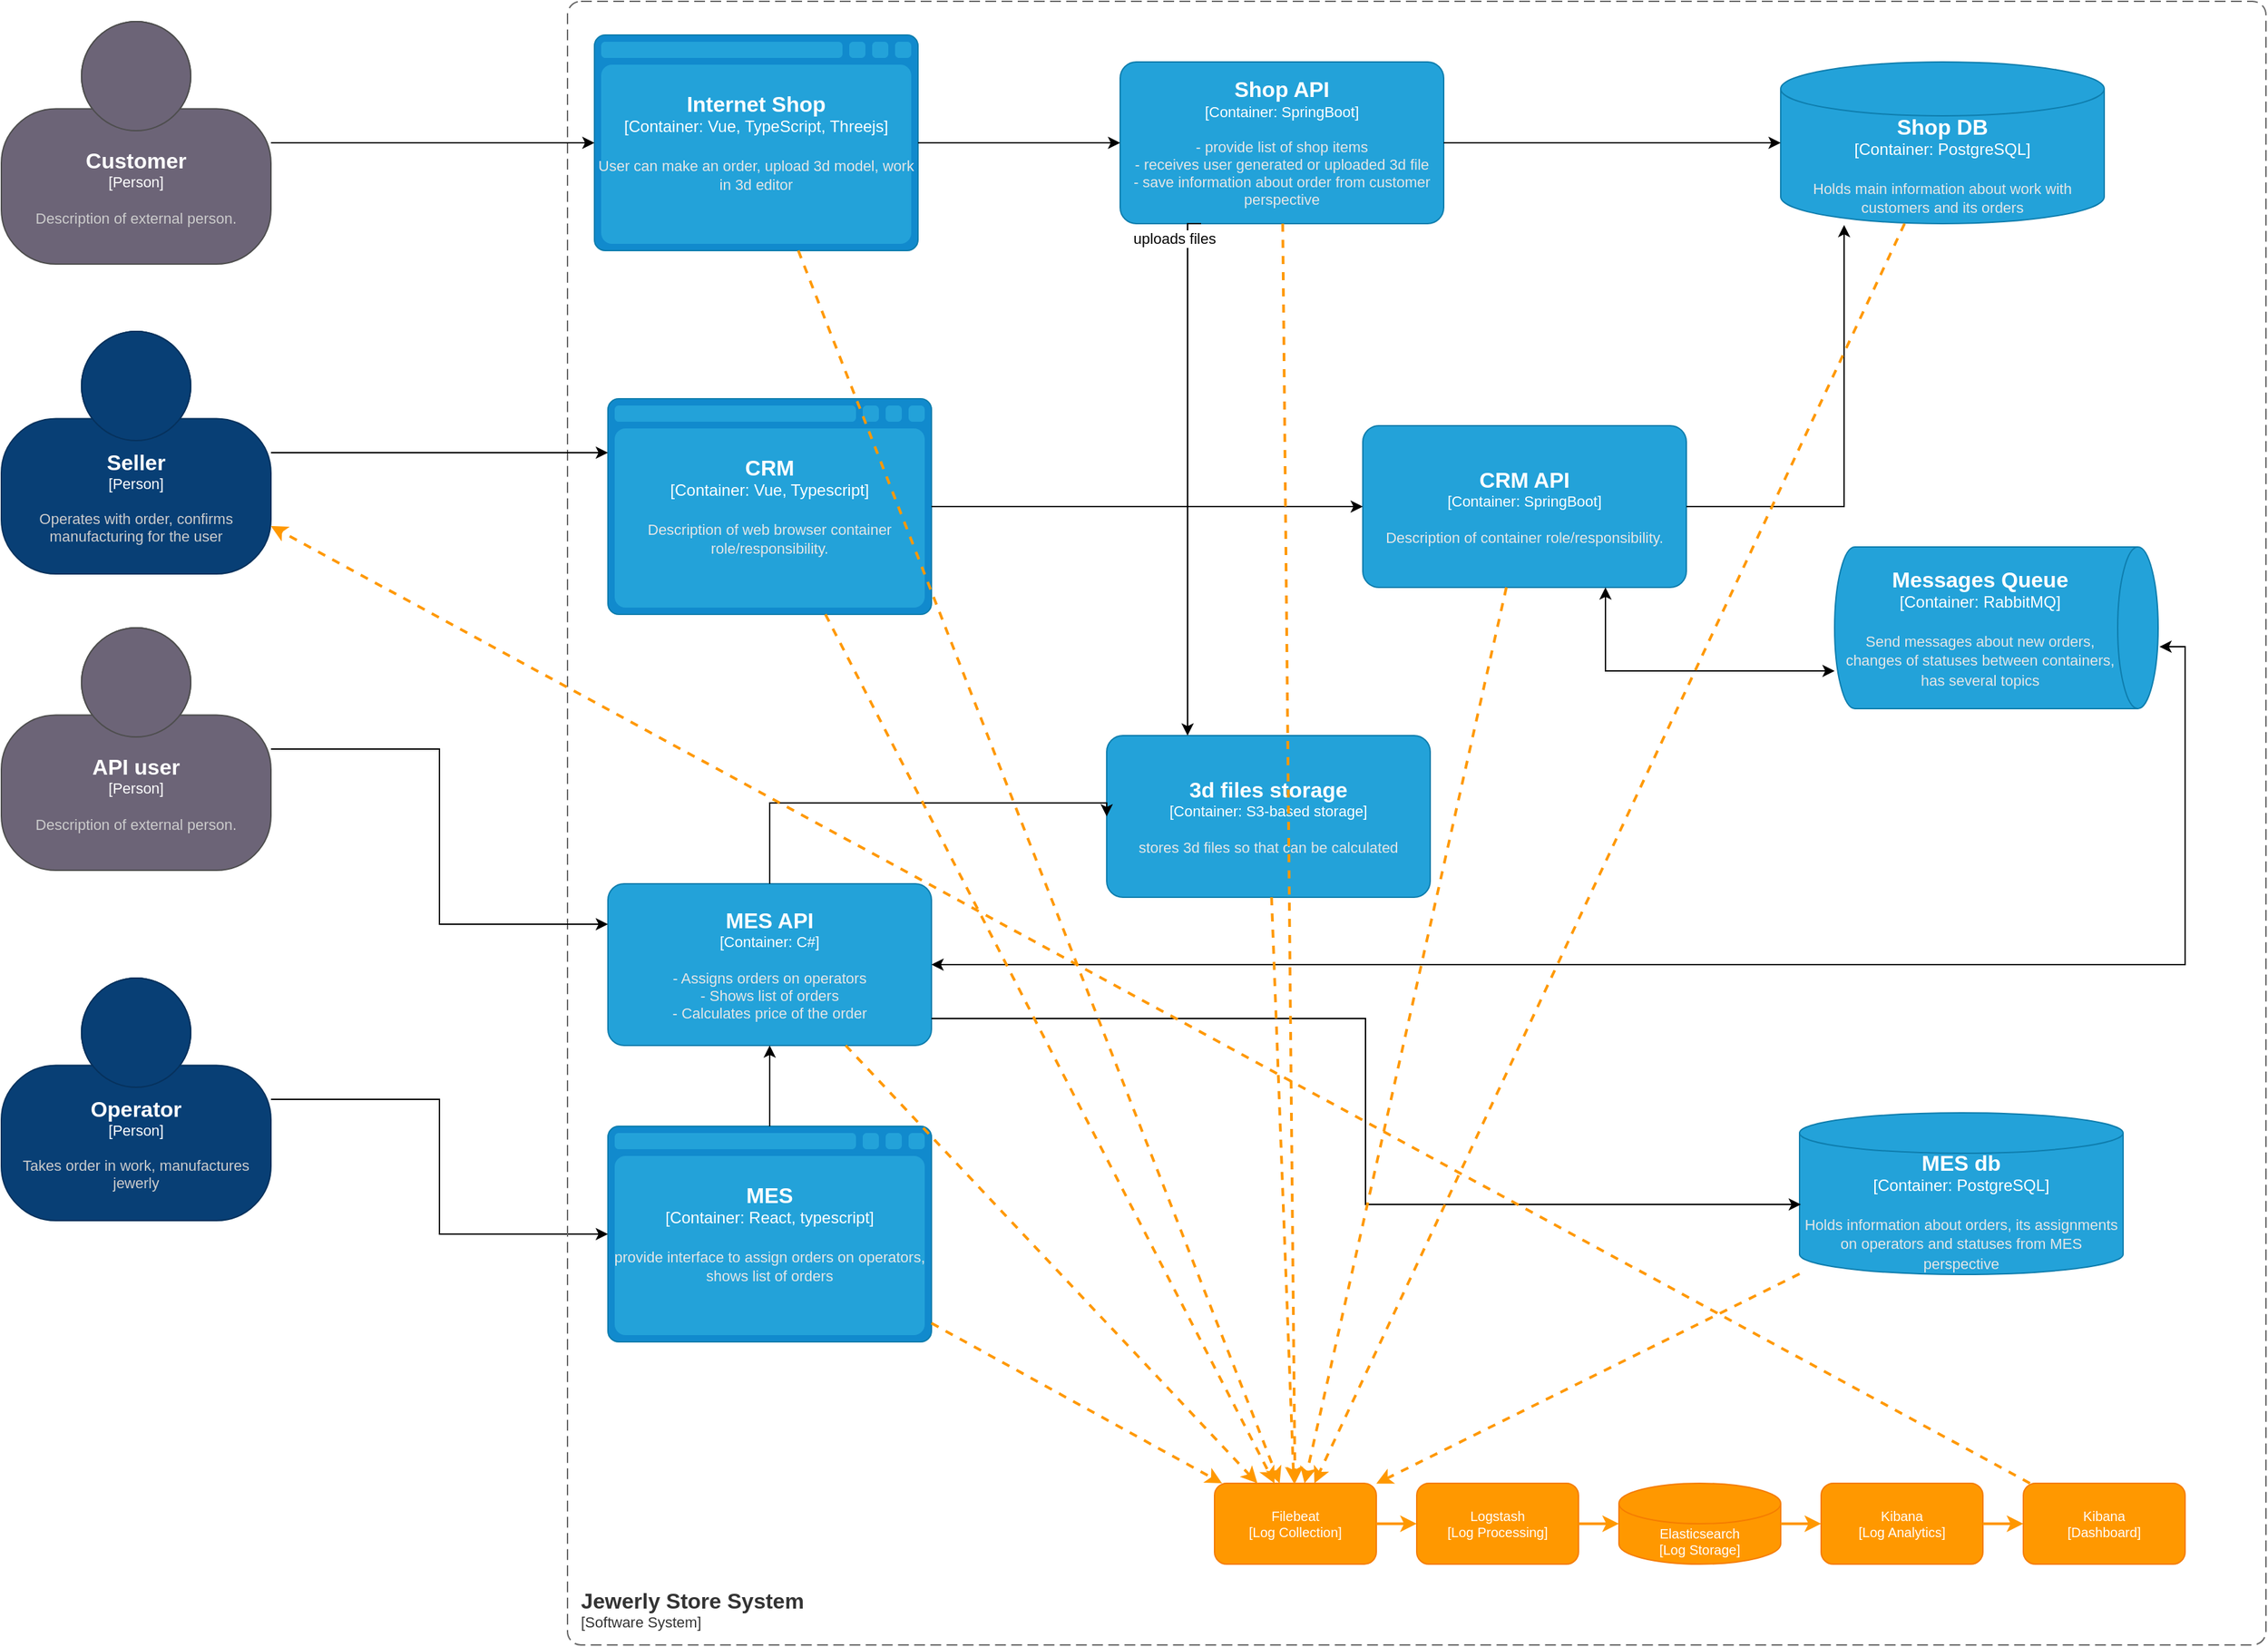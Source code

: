<?xml version="1.0" encoding="UTF-8"?>
<mxfile version="28.2.3">
  <diagram id="LEC7qe407l897paeYpLb" name="Page-1">
    <mxGraphModel dx="1737" dy="1000" grid="1" gridSize="10" guides="1" tooltips="1" connect="1" arrows="1" fold="1" page="1" pageScale="1" pageWidth="827" pageHeight="1169" math="0" shadow="0">
      <root>
        <mxCell id="0" />
        <mxCell id="1" parent="0" />
        <object placeholders="1" c4Name="MES API" c4Type="Container" c4Technology="C#" c4Description="- Assigns orders on operators&#xa;- Shows list of orders&#xa;- Calculates price of the order" label="&lt;font style=&quot;font-size: 16px&quot;&gt;&lt;b&gt;%c4Name%&lt;/b&gt;&lt;/font&gt;&lt;div&gt;[%c4Type%: %c4Technology%]&lt;/div&gt;&lt;br&gt;&lt;div&gt;&lt;font style=&quot;font-size: 11px&quot;&gt;&lt;font color=&quot;#E6E6E6&quot;&gt;%c4Description%&lt;/font&gt;&lt;/div&gt;" id="ulmncJBlBXyAtrL_SOi6-1">
          <mxCell style="rounded=1;whiteSpace=wrap;html=1;fontSize=11;labelBackgroundColor=none;fillColor=#23A2D9;fontColor=#ffffff;align=center;arcSize=10;strokeColor=#0E7DAD;metaEdit=1;resizable=0;points=[[0.25,0,0],[0.5,0,0],[0.75,0,0],[1,0.25,0],[1,0.5,0],[1,0.75,0],[0.75,1,0],[0.5,1,0],[0.25,1,0],[0,0.75,0],[0,0.5,0],[0,0.25,0]];" vertex="1" parent="1">
            <mxGeometry x="1010" y="1655" width="240" height="120" as="geometry" />
          </mxCell>
        </object>
        <object placeholders="1" c4Name="Messages Queue" c4Type="Container" c4Technology="RabbitMQ" c4Description="Send messages about new orders, changes of statuses between containers, has several topics" label="&lt;font style=&quot;font-size: 16px&quot;&gt;&lt;b&gt;%c4Name%&lt;/b&gt;&lt;/font&gt;&lt;div&gt;[%c4Type%:&amp;nbsp;%c4Technology%]&lt;/div&gt;&lt;br&gt;&lt;div&gt;&lt;font style=&quot;font-size: 11px&quot;&gt;&lt;font color=&quot;#E6E6E6&quot;&gt;%c4Description%&lt;/font&gt;&lt;/div&gt;" id="ulmncJBlBXyAtrL_SOi6-2">
          <mxCell style="shape=cylinder3;size=15;direction=south;whiteSpace=wrap;html=1;boundedLbl=1;rounded=0;labelBackgroundColor=none;fillColor=#23A2D9;fontSize=12;fontColor=#ffffff;align=center;strokeColor=#0E7DAD;metaEdit=1;points=[[0.5,0,0],[1,0.25,0],[1,0.5,0],[1,0.75,0],[0.5,1,0],[0,0.75,0],[0,0.5,0],[0,0.25,0]];resizable=0;" vertex="1" parent="1">
            <mxGeometry x="1920" y="1405" width="240" height="120" as="geometry" />
          </mxCell>
        </object>
        <object placeholders="1" c4Name="Internet Shop" c4Type="Container" c4Technology="Vue, TypeScript, Threejs" c4Description="User can make an order, upload 3d model, work in 3d editor" label="&lt;font style=&quot;font-size: 16px&quot;&gt;&lt;b&gt;%c4Name%&lt;/b&gt;&lt;/font&gt;&lt;div&gt;[%c4Type%:&amp;nbsp;%c4Technology%]&lt;/div&gt;&lt;br&gt;&lt;div&gt;&lt;font style=&quot;font-size: 11px&quot;&gt;&lt;font color=&quot;#E6E6E6&quot;&gt;%c4Description%&lt;/font&gt;&lt;/div&gt;" id="ulmncJBlBXyAtrL_SOi6-3">
          <mxCell style="shape=mxgraph.c4.webBrowserContainer2;whiteSpace=wrap;html=1;boundedLbl=1;rounded=0;labelBackgroundColor=none;strokeColor=#118ACD;fillColor=#23A2D9;strokeColor=#118ACD;strokeColor2=#0E7DAD;fontSize=12;fontColor=#ffffff;align=center;metaEdit=1;points=[[0.5,0,0],[1,0.25,0],[1,0.5,0],[1,0.75,0],[0.5,1,0],[0,0.75,0],[0,0.5,0],[0,0.25,0]];resizable=0;" vertex="1" parent="1">
            <mxGeometry x="1000" y="1025" width="240" height="160" as="geometry" />
          </mxCell>
        </object>
        <object placeholders="1" c4Name="MES" c4Type="Container" c4Technology="React, typescript" c4Description="provide interface to assign orders on operators, shows list of orders" label="&lt;font style=&quot;font-size: 16px&quot;&gt;&lt;b&gt;%c4Name%&lt;/b&gt;&lt;/font&gt;&lt;div&gt;[%c4Type%:&amp;nbsp;%c4Technology%]&lt;/div&gt;&lt;br&gt;&lt;div&gt;&lt;font style=&quot;font-size: 11px&quot;&gt;&lt;font color=&quot;#E6E6E6&quot;&gt;%c4Description%&lt;/font&gt;&lt;/div&gt;" id="ulmncJBlBXyAtrL_SOi6-4">
          <mxCell style="shape=mxgraph.c4.webBrowserContainer2;whiteSpace=wrap;html=1;boundedLbl=1;rounded=0;labelBackgroundColor=none;strokeColor=#118ACD;fillColor=#23A2D9;strokeColor=#118ACD;strokeColor2=#0E7DAD;fontSize=12;fontColor=#ffffff;align=center;metaEdit=1;points=[[0.5,0,0],[1,0.25,0],[1,0.5,0],[1,0.75,0],[0.5,1,0],[0,0.75,0],[0,0.5,0],[0,0.25,0]];resizable=0;" vertex="1" parent="1">
            <mxGeometry x="1010" y="1835" width="240" height="160" as="geometry" />
          </mxCell>
        </object>
        <mxCell id="ulmncJBlBXyAtrL_SOi6-5" style="edgeStyle=orthogonalEdgeStyle;rounded=0;orthogonalLoop=1;jettySize=auto;html=1;" edge="1" parent="1" source="ulmncJBlBXyAtrL_SOi6-6" target="ulmncJBlBXyAtrL_SOi6-4">
          <mxGeometry relative="1" as="geometry" />
        </mxCell>
        <object placeholders="1" c4Name="Operator" c4Type="Person" c4Description="Takes order in work, manufactures jewerly " label="&lt;font style=&quot;font-size: 16px&quot;&gt;&lt;b&gt;%c4Name%&lt;/b&gt;&lt;/font&gt;&lt;div&gt;[%c4Type%]&lt;/div&gt;&lt;br&gt;&lt;div&gt;&lt;font style=&quot;font-size: 11px&quot;&gt;&lt;font color=&quot;#cccccc&quot;&gt;%c4Description%&lt;/font&gt;&lt;/div&gt;" id="ulmncJBlBXyAtrL_SOi6-6">
          <mxCell style="html=1;fontSize=11;dashed=0;whiteSpace=wrap;fillColor=#083F75;strokeColor=#06315C;fontColor=#ffffff;shape=mxgraph.c4.person2;align=center;metaEdit=1;points=[[0.5,0,0],[1,0.5,0],[1,0.75,0],[0.75,1,0],[0.5,1,0],[0.25,1,0],[0,0.75,0],[0,0.5,0]];resizable=0;" vertex="1" parent="1">
            <mxGeometry x="560" y="1725" width="200" height="180" as="geometry" />
          </mxCell>
        </object>
        <object placeholders="1" c4Name="Customer" c4Type="Person" c4Description="Description of external person." label="&lt;font style=&quot;font-size: 16px&quot;&gt;&lt;b&gt;%c4Name%&lt;/b&gt;&lt;/font&gt;&lt;div&gt;[%c4Type%]&lt;/div&gt;&lt;br&gt;&lt;div&gt;&lt;font style=&quot;font-size: 11px&quot;&gt;&lt;font color=&quot;#cccccc&quot;&gt;%c4Description%&lt;/font&gt;&lt;/div&gt;" id="ulmncJBlBXyAtrL_SOi6-7">
          <mxCell style="html=1;fontSize=11;dashed=0;whiteSpace=wrap;fillColor=#6C6477;strokeColor=#4D4D4D;fontColor=#ffffff;shape=mxgraph.c4.person2;align=center;metaEdit=1;points=[[0.5,0,0],[1,0.5,0],[1,0.75,0],[0.75,1,0],[0.5,1,0],[0.25,1,0],[0,0.75,0],[0,0.5,0]];resizable=0;" vertex="1" parent="1">
            <mxGeometry x="560" y="1015" width="200" height="180" as="geometry" />
          </mxCell>
        </object>
        <object placeholders="1" c4Name="API user" c4Type="Person" c4Description="Description of external person." label="&lt;font style=&quot;font-size: 16px&quot;&gt;&lt;b&gt;%c4Name%&lt;/b&gt;&lt;/font&gt;&lt;div&gt;[%c4Type%]&lt;/div&gt;&lt;br&gt;&lt;div&gt;&lt;font style=&quot;font-size: 11px&quot;&gt;&lt;font color=&quot;#cccccc&quot;&gt;%c4Description%&lt;/font&gt;&lt;/div&gt;" id="ulmncJBlBXyAtrL_SOi6-8">
          <mxCell style="html=1;fontSize=11;dashed=0;whiteSpace=wrap;fillColor=#6C6477;strokeColor=#4D4D4D;fontColor=#ffffff;shape=mxgraph.c4.person2;align=center;metaEdit=1;points=[[0.5,0,0],[1,0.5,0],[1,0.75,0],[0.75,1,0],[0.5,1,0],[0.25,1,0],[0,0.75,0],[0,0.5,0]];resizable=0;" vertex="1" parent="1">
            <mxGeometry x="560" y="1465" width="200" height="180" as="geometry" />
          </mxCell>
        </object>
        <object placeholders="1" c4Name="Shop API" c4Type="Container" c4Technology="SpringBoot" c4Description="- provide list of shop items&#xa;- receives user generated or uploaded 3d file&#xa;- save information about order from customer perspective&#xa;" label="&lt;font style=&quot;font-size: 16px&quot;&gt;&lt;b&gt;%c4Name%&lt;/b&gt;&lt;/font&gt;&lt;div&gt;[%c4Type%: %c4Technology%]&lt;/div&gt;&lt;br&gt;&lt;div&gt;&lt;font style=&quot;font-size: 11px&quot;&gt;&lt;font color=&quot;#E6E6E6&quot;&gt;%c4Description%&lt;/font&gt;&lt;/div&gt;" id="ulmncJBlBXyAtrL_SOi6-9">
          <mxCell style="rounded=1;whiteSpace=wrap;html=1;fontSize=11;labelBackgroundColor=none;fillColor=#23A2D9;fontColor=#ffffff;align=center;arcSize=10;strokeColor=#0E7DAD;metaEdit=1;resizable=0;points=[[0.25,0,0],[0.5,0,0],[0.75,0,0],[1,0.25,0],[1,0.5,0],[1,0.75,0],[0.75,1,0],[0.5,1,0],[0.25,1,0],[0,0.75,0],[0,0.5,0],[0,0.25,0]];" vertex="1" parent="1">
            <mxGeometry x="1390" y="1045" width="240" height="120" as="geometry" />
          </mxCell>
        </object>
        <object placeholders="1" c4Name="CRM" c4Type="Container" c4Technology="Vue, Typescript" c4Description="Description of web browser container role/responsibility." label="&lt;font style=&quot;font-size: 16px&quot;&gt;&lt;b&gt;%c4Name%&lt;/b&gt;&lt;/font&gt;&lt;div&gt;[%c4Type%:&amp;nbsp;%c4Technology%]&lt;/div&gt;&lt;br&gt;&lt;div&gt;&lt;font style=&quot;font-size: 11px&quot;&gt;&lt;font color=&quot;#E6E6E6&quot;&gt;%c4Description%&lt;/font&gt;&lt;/div&gt;" id="ulmncJBlBXyAtrL_SOi6-10">
          <mxCell style="shape=mxgraph.c4.webBrowserContainer2;whiteSpace=wrap;html=1;boundedLbl=1;rounded=0;labelBackgroundColor=none;strokeColor=#118ACD;fillColor=#23A2D9;strokeColor=#118ACD;strokeColor2=#0E7DAD;fontSize=12;fontColor=#ffffff;align=center;metaEdit=1;points=[[0.5,0,0],[1,0.25,0],[1,0.5,0],[1,0.75,0],[0.5,1,0],[0,0.75,0],[0,0.5,0],[0,0.25,0]];resizable=0;" vertex="1" parent="1">
            <mxGeometry x="1010" y="1295" width="240" height="160" as="geometry" />
          </mxCell>
        </object>
        <object placeholders="1" c4Name="CRM API" c4Type="Container" c4Technology="SpringBoot" c4Description="Description of container role/responsibility." label="&lt;font style=&quot;font-size: 16px&quot;&gt;&lt;b&gt;%c4Name%&lt;/b&gt;&lt;/font&gt;&lt;div&gt;[%c4Type%: %c4Technology%]&lt;/div&gt;&lt;br&gt;&lt;div&gt;&lt;font style=&quot;font-size: 11px&quot;&gt;&lt;font color=&quot;#E6E6E6&quot;&gt;%c4Description%&lt;/font&gt;&lt;/div&gt;" id="ulmncJBlBXyAtrL_SOi6-11">
          <mxCell style="rounded=1;whiteSpace=wrap;html=1;fontSize=11;labelBackgroundColor=none;fillColor=#23A2D9;fontColor=#ffffff;align=center;arcSize=10;strokeColor=#0E7DAD;metaEdit=1;resizable=0;points=[[0.25,0,0],[0.5,0,0],[0.75,0,0],[1,0.25,0],[1,0.5,0],[1,0.75,0],[0.75,1,0],[0.5,1,0],[0.25,1,0],[0,0.75,0],[0,0.5,0],[0,0.25,0]];" vertex="1" parent="1">
            <mxGeometry x="1570" y="1315" width="240" height="120" as="geometry" />
          </mxCell>
        </object>
        <object placeholders="1" c4Name="Shop DB" c4Type="Container" c4Technology="PostgreSQL" c4Description="Holds main information about work with customers and its orders&#xa;" label="&lt;font style=&quot;font-size: 16px&quot;&gt;&lt;b&gt;%c4Name%&lt;/b&gt;&lt;/font&gt;&lt;div&gt;[%c4Type%:&amp;nbsp;%c4Technology%]&lt;/div&gt;&lt;br&gt;&lt;div&gt;&lt;font style=&quot;font-size: 11px&quot;&gt;&lt;font color=&quot;#E6E6E6&quot;&gt;%c4Description%&lt;/font&gt;&lt;/div&gt;" id="ulmncJBlBXyAtrL_SOi6-12">
          <mxCell style="shape=cylinder3;size=20;whiteSpace=wrap;html=1;boundedLbl=1;rounded=0;labelBackgroundColor=none;fillColor=#23A2D9;fontSize=12;fontColor=#ffffff;align=center;strokeColor=#0E7DAD;metaEdit=1;points=[[0.5,0,0],[1,0.25,0],[1,0.5,0],[1,0.75,0],[0.5,1,0],[0,0.75,0],[0,0.5,0],[0,0.25,0]];resizable=0;" vertex="1" parent="1">
            <mxGeometry x="1880" y="1045" width="240" height="120" as="geometry" />
          </mxCell>
        </object>
        <object placeholders="1" c4Name="3d files storage" c4Type="Container" c4Technology="S3-based storage" c4Description="stores 3d files so that can be calculated" label="&lt;font style=&quot;font-size: 16px&quot;&gt;&lt;b&gt;%c4Name%&lt;/b&gt;&lt;/font&gt;&lt;div&gt;[%c4Type%: %c4Technology%]&lt;/div&gt;&lt;br&gt;&lt;div&gt;&lt;font style=&quot;font-size: 11px&quot;&gt;&lt;font color=&quot;#E6E6E6&quot;&gt;%c4Description%&lt;/font&gt;&lt;/div&gt;" id="ulmncJBlBXyAtrL_SOi6-13">
          <mxCell style="rounded=1;whiteSpace=wrap;html=1;fontSize=11;labelBackgroundColor=none;fillColor=#23A2D9;fontColor=#ffffff;align=center;arcSize=10;strokeColor=#0E7DAD;metaEdit=1;resizable=0;points=[[0.25,0,0],[0.5,0,0],[0.75,0,0],[1,0.25,0],[1,0.5,0],[1,0.75,0],[0.75,1,0],[0.5,1,0],[0.25,1,0],[0,0.75,0],[0,0.5,0],[0,0.25,0]];" vertex="1" parent="1">
            <mxGeometry x="1380" y="1545" width="240" height="120" as="geometry" />
          </mxCell>
        </object>
        <object placeholders="1" c4Name="Seller" c4Type="Person" c4Description="Operates with order, confirms manufacturing for the user" label="&lt;font style=&quot;font-size: 16px&quot;&gt;&lt;b&gt;%c4Name%&lt;/b&gt;&lt;/font&gt;&lt;div&gt;[%c4Type%]&lt;/div&gt;&lt;br&gt;&lt;div&gt;&lt;font style=&quot;font-size: 11px&quot;&gt;&lt;font color=&quot;#cccccc&quot;&gt;%c4Description%&lt;/font&gt;&lt;/div&gt;" id="ulmncJBlBXyAtrL_SOi6-14">
          <mxCell style="html=1;fontSize=11;dashed=0;whiteSpace=wrap;fillColor=#083F75;strokeColor=#06315C;fontColor=#ffffff;shape=mxgraph.c4.person2;align=center;metaEdit=1;points=[[0.5,0,0],[1,0.5,0],[1,0.75,0],[0.75,1,0],[0.5,1,0],[0.25,1,0],[0,0.75,0],[0,0.5,0]];resizable=0;" vertex="1" parent="1">
            <mxGeometry x="560" y="1245" width="200" height="180" as="geometry" />
          </mxCell>
        </object>
        <object placeholders="1" c4Name="MES db" c4Type="Container" c4Technology="PostgreSQL" c4Description="Holds information about orders, its assignments on operators and statuses from MES perspective" label="&lt;font style=&quot;font-size: 16px&quot;&gt;&lt;b&gt;%c4Name%&lt;/b&gt;&lt;/font&gt;&lt;div&gt;[%c4Type%:&amp;nbsp;%c4Technology%]&lt;/div&gt;&lt;br&gt;&lt;div&gt;&lt;font style=&quot;font-size: 11px&quot;&gt;&lt;font color=&quot;#E6E6E6&quot;&gt;%c4Description%&lt;/font&gt;&lt;/div&gt;" id="ulmncJBlBXyAtrL_SOi6-15">
          <mxCell style="shape=cylinder3;size=15;whiteSpace=wrap;html=1;boundedLbl=1;rounded=0;labelBackgroundColor=none;fillColor=#23A2D9;fontSize=12;fontColor=#ffffff;align=center;strokeColor=#0E7DAD;metaEdit=1;points=[[0.5,0,0],[1,0.25,0],[1,0.5,0],[1,0.75,0],[0.5,1,0],[0,0.75,0],[0,0.5,0],[0,0.25,0]];resizable=0;" vertex="1" parent="1">
            <mxGeometry x="1894" y="1825" width="240" height="120" as="geometry" />
          </mxCell>
        </object>
        <object placeholders="1" c4Name="Jewerly Store System" c4Type="SystemScopeBoundary" c4Application="Software System" label="&lt;font style=&quot;font-size: 16px&quot;&gt;&lt;b&gt;&lt;div style=&quot;text-align: left&quot;&gt;%c4Name%&lt;/div&gt;&lt;/b&gt;&lt;/font&gt;&lt;div style=&quot;text-align: left&quot;&gt;[%c4Application%]&lt;/div&gt;" id="ulmncJBlBXyAtrL_SOi6-16">
          <mxCell style="rounded=1;fontSize=11;whiteSpace=wrap;html=1;dashed=1;arcSize=20;fillColor=none;strokeColor=#666666;fontColor=#333333;labelBackgroundColor=none;align=left;verticalAlign=bottom;labelBorderColor=none;spacingTop=0;spacing=10;dashPattern=8 4;metaEdit=1;rotatable=0;perimeter=rectanglePerimeter;noLabel=0;labelPadding=0;allowArrows=0;connectable=0;expand=0;recursiveResize=0;editable=1;pointerEvents=0;absoluteArcSize=1;points=[[0.25,0,0],[0.5,0,0],[0.75,0,0],[1,0.25,0],[1,0.5,0],[1,0.75,0],[0.75,1,0],[0.5,1,0],[0.25,1,0],[0,0.75,0],[0,0.5,0],[0,0.25,0]];" vertex="1" parent="1">
            <mxGeometry x="980" y="1000" width="1260" height="1220" as="geometry" />
          </mxCell>
        </object>
        <mxCell id="ulmncJBlBXyAtrL_SOi6-17" value="Filebeat&#xa;[Log Collection]" style="rounded=1;whiteSpace=wrap;html=1;fontSize=10;fillColor=#ff9800;strokeColor=#f57c00;fontColor=#ffffff;" vertex="1" parent="1">
          <mxGeometry x="1460" y="2100" width="120" height="60" as="geometry" />
        </mxCell>
        <mxCell id="ulmncJBlBXyAtrL_SOi6-18" value="Logstash&#xa;[Log Processing]" style="rounded=1;whiteSpace=wrap;html=1;fontSize=10;fillColor=#ff9800;strokeColor=#f57c00;fontColor=#ffffff;" vertex="1" parent="1">
          <mxGeometry x="1610" y="2100" width="120" height="60" as="geometry" />
        </mxCell>
        <mxCell id="ulmncJBlBXyAtrL_SOi6-19" value="Elasticsearch&#xa;[Log Storage]" style="shape=cylinder3;whiteSpace=wrap;html=1;boundedLbl=1;backgroundOutline=1;size=15;fontSize=10;fillColor=#ff9800;strokeColor=#f57c00;fontColor=#ffffff;" vertex="1" parent="1">
          <mxGeometry x="1760" y="2100" width="120" height="60" as="geometry" />
        </mxCell>
        <mxCell id="ulmncJBlBXyAtrL_SOi6-20" value="Kibana&#xa;[Log Analytics]" style="rounded=1;whiteSpace=wrap;html=1;fontSize=10;fillColor=#ff9800;strokeColor=#f57c00;fontColor=#ffffff;" vertex="1" parent="1">
          <mxGeometry x="1910" y="2100" width="120" height="60" as="geometry" />
        </mxCell>
        <mxCell id="ulmncJBlBXyAtrL_SOi6-21" value="Kibana&#xa;[Dashboard]" style="rounded=1;whiteSpace=wrap;html=1;fontSize=10;fillColor=#ff9800;strokeColor=#f57c00;fontColor=#ffffff;" vertex="1" parent="1">
          <mxGeometry x="2060" y="2100" width="120" height="60" as="geometry" />
        </mxCell>
        <mxCell id="ulmncJBlBXyAtrL_SOi6-22" style="edgeStyle=orthogonalEdgeStyle;rounded=0;orthogonalLoop=1;jettySize=auto;html=1;entryX=0.196;entryY=1.008;entryDx=0;entryDy=0;entryPerimeter=0;" edge="1" parent="1" source="ulmncJBlBXyAtrL_SOi6-11" target="ulmncJBlBXyAtrL_SOi6-12">
          <mxGeometry relative="1" as="geometry" />
        </mxCell>
        <mxCell id="ulmncJBlBXyAtrL_SOi6-23" style="edgeStyle=orthogonalEdgeStyle;rounded=0;orthogonalLoop=1;jettySize=auto;html=1;entryX=0;entryY=0.5;entryDx=0;entryDy=0;entryPerimeter=0;" edge="1" parent="1" source="ulmncJBlBXyAtrL_SOi6-9" target="ulmncJBlBXyAtrL_SOi6-12">
          <mxGeometry relative="1" as="geometry" />
        </mxCell>
        <mxCell id="ulmncJBlBXyAtrL_SOi6-24" style="edgeStyle=orthogonalEdgeStyle;rounded=0;orthogonalLoop=1;jettySize=auto;html=1;entryX=0;entryY=0.5;entryDx=0;entryDy=0;entryPerimeter=0;" edge="1" parent="1" source="ulmncJBlBXyAtrL_SOi6-3" target="ulmncJBlBXyAtrL_SOi6-9">
          <mxGeometry relative="1" as="geometry" />
        </mxCell>
        <mxCell id="ulmncJBlBXyAtrL_SOi6-25" style="edgeStyle=orthogonalEdgeStyle;rounded=0;orthogonalLoop=1;jettySize=auto;html=1;entryX=0.767;entryY=1;entryDx=0;entryDy=0;entryPerimeter=0;exitX=0.75;exitY=1;exitDx=0;exitDy=0;exitPerimeter=0;startArrow=classic;startFill=1;" edge="1" parent="1" source="ulmncJBlBXyAtrL_SOi6-11" target="ulmncJBlBXyAtrL_SOi6-2">
          <mxGeometry relative="1" as="geometry" />
        </mxCell>
        <mxCell id="ulmncJBlBXyAtrL_SOi6-26" style="edgeStyle=orthogonalEdgeStyle;rounded=0;orthogonalLoop=1;jettySize=auto;html=1;entryX=0.617;entryY=-0.004;entryDx=0;entryDy=0;entryPerimeter=0;startArrow=classic;startFill=1;" edge="1" parent="1" source="ulmncJBlBXyAtrL_SOi6-1" target="ulmncJBlBXyAtrL_SOi6-2">
          <mxGeometry relative="1" as="geometry" />
        </mxCell>
        <mxCell id="ulmncJBlBXyAtrL_SOi6-27" style="edgeStyle=orthogonalEdgeStyle;rounded=0;orthogonalLoop=1;jettySize=auto;html=1;entryX=0.5;entryY=1;entryDx=0;entryDy=0;entryPerimeter=0;" edge="1" parent="1" source="ulmncJBlBXyAtrL_SOi6-4" target="ulmncJBlBXyAtrL_SOi6-1">
          <mxGeometry relative="1" as="geometry" />
        </mxCell>
        <mxCell id="ulmncJBlBXyAtrL_SOi6-28" style="edgeStyle=orthogonalEdgeStyle;rounded=0;orthogonalLoop=1;jettySize=auto;html=1;entryX=0;entryY=0.25;entryDx=0;entryDy=0;entryPerimeter=0;" edge="1" parent="1" source="ulmncJBlBXyAtrL_SOi6-8" target="ulmncJBlBXyAtrL_SOi6-1">
          <mxGeometry relative="1" as="geometry" />
        </mxCell>
        <mxCell id="ulmncJBlBXyAtrL_SOi6-29" style="edgeStyle=orthogonalEdgeStyle;rounded=0;orthogonalLoop=1;jettySize=auto;html=1;entryX=0;entryY=0.5;entryDx=0;entryDy=0;entryPerimeter=0;" edge="1" parent="1" source="ulmncJBlBXyAtrL_SOi6-10" target="ulmncJBlBXyAtrL_SOi6-11">
          <mxGeometry relative="1" as="geometry" />
        </mxCell>
        <mxCell id="ulmncJBlBXyAtrL_SOi6-30" style="edgeStyle=orthogonalEdgeStyle;rounded=0;orthogonalLoop=1;jettySize=auto;html=1;entryX=0;entryY=0.5;entryDx=0;entryDy=0;entryPerimeter=0;" edge="1" parent="1" source="ulmncJBlBXyAtrL_SOi6-7" target="ulmncJBlBXyAtrL_SOi6-3">
          <mxGeometry relative="1" as="geometry" />
        </mxCell>
        <mxCell id="ulmncJBlBXyAtrL_SOi6-31" style="edgeStyle=orthogonalEdgeStyle;rounded=0;orthogonalLoop=1;jettySize=auto;html=1;entryX=0;entryY=0.5;entryDx=0;entryDy=0;entryPerimeter=0;" edge="1" parent="1" source="ulmncJBlBXyAtrL_SOi6-1" target="ulmncJBlBXyAtrL_SOi6-13">
          <mxGeometry relative="1" as="geometry">
            <Array as="points">
              <mxPoint x="1130" y="1595" />
            </Array>
          </mxGeometry>
        </mxCell>
        <mxCell id="ulmncJBlBXyAtrL_SOi6-32" style="edgeStyle=orthogonalEdgeStyle;rounded=0;orthogonalLoop=1;jettySize=auto;html=1;entryX=0.25;entryY=0;entryDx=0;entryDy=0;entryPerimeter=0;exitX=0.25;exitY=1;exitDx=0;exitDy=0;exitPerimeter=0;" edge="1" parent="1" source="ulmncJBlBXyAtrL_SOi6-9" target="ulmncJBlBXyAtrL_SOi6-13">
          <mxGeometry relative="1" as="geometry">
            <mxPoint x="1450" y="1195" as="sourcePoint" />
            <mxPoint x="1650.08" y="1555.96" as="targetPoint" />
            <Array as="points">
              <mxPoint x="1440" y="1165" />
            </Array>
          </mxGeometry>
        </mxCell>
        <mxCell id="ulmncJBlBXyAtrL_SOi6-33" value="uploads files" style="edgeLabel;html=1;align=center;verticalAlign=middle;resizable=0;points=[];" vertex="1" connectable="0" parent="ulmncJBlBXyAtrL_SOi6-32">
          <mxGeometry x="-0.371" y="-2" relative="1" as="geometry">
            <mxPoint x="-8" y="-102" as="offset" />
          </mxGeometry>
        </mxCell>
        <mxCell id="ulmncJBlBXyAtrL_SOi6-34" style="edgeStyle=orthogonalEdgeStyle;rounded=0;orthogonalLoop=1;jettySize=auto;html=1;entryX=0;entryY=0.25;entryDx=0;entryDy=0;entryPerimeter=0;" edge="1" parent="1" source="ulmncJBlBXyAtrL_SOi6-14" target="ulmncJBlBXyAtrL_SOi6-10">
          <mxGeometry relative="1" as="geometry" />
        </mxCell>
        <mxCell id="ulmncJBlBXyAtrL_SOi6-35" style="edgeStyle=orthogonalEdgeStyle;rounded=0;orthogonalLoop=1;jettySize=auto;html=1;entryX=0.004;entryY=0.567;entryDx=0;entryDy=0;entryPerimeter=0;" edge="1" parent="1" source="ulmncJBlBXyAtrL_SOi6-1" target="ulmncJBlBXyAtrL_SOi6-15">
          <mxGeometry relative="1" as="geometry">
            <mxPoint x="1860" y="1895" as="targetPoint" />
            <Array as="points">
              <mxPoint x="1572" y="1755" />
              <mxPoint x="1572" y="1893" />
            </Array>
          </mxGeometry>
        </mxCell>
        <mxCell id="ulmncJBlBXyAtrL_SOi6-36" value="" style="endArrow=classic;html=1;rounded=0;strokeWidth=2;strokeColor=#ff9800;dashed=1;" edge="1" parent="1" source="ulmncJBlBXyAtrL_SOi6-3" target="ulmncJBlBXyAtrL_SOi6-17">
          <mxGeometry width="50" height="50" relative="1" as="geometry">
            <mxPoint x="1120" y="1105" as="sourcePoint" />
            <mxPoint x="1090" y="2080" as="targetPoint" />
          </mxGeometry>
        </mxCell>
        <mxCell id="ulmncJBlBXyAtrL_SOi6-37" value="" style="endArrow=classic;html=1;rounded=0;strokeWidth=2;strokeColor=#ff9800;dashed=1;" edge="1" parent="1" source="ulmncJBlBXyAtrL_SOi6-9" target="ulmncJBlBXyAtrL_SOi6-17">
          <mxGeometry width="50" height="50" relative="1" as="geometry">
            <mxPoint x="1510" y="1105" as="sourcePoint" />
            <mxPoint x="1090" y="2080" as="targetPoint" />
          </mxGeometry>
        </mxCell>
        <mxCell id="ulmncJBlBXyAtrL_SOi6-38" value="" style="endArrow=classic;html=1;rounded=0;strokeWidth=2;strokeColor=#ff9800;dashed=1;" edge="1" parent="1" source="ulmncJBlBXyAtrL_SOi6-10" target="ulmncJBlBXyAtrL_SOi6-17">
          <mxGeometry width="50" height="50" relative="1" as="geometry">
            <mxPoint x="1130" y="1375" as="sourcePoint" />
            <mxPoint x="1090" y="2080" as="targetPoint" />
          </mxGeometry>
        </mxCell>
        <mxCell id="ulmncJBlBXyAtrL_SOi6-39" value="" style="endArrow=classic;html=1;rounded=0;strokeWidth=2;strokeColor=#ff9800;dashed=1;" edge="1" parent="1" source="ulmncJBlBXyAtrL_SOi6-11" target="ulmncJBlBXyAtrL_SOi6-17">
          <mxGeometry width="50" height="50" relative="1" as="geometry">
            <mxPoint x="1690" y="1375" as="sourcePoint" />
            <mxPoint x="1090" y="2080" as="targetPoint" />
          </mxGeometry>
        </mxCell>
        <mxCell id="ulmncJBlBXyAtrL_SOi6-40" value="" style="endArrow=classic;html=1;rounded=0;strokeWidth=2;strokeColor=#ff9800;dashed=1;" edge="1" parent="1" source="ulmncJBlBXyAtrL_SOi6-4" target="ulmncJBlBXyAtrL_SOi6-17">
          <mxGeometry width="50" height="50" relative="1" as="geometry">
            <mxPoint x="1130" y="1915" as="sourcePoint" />
            <mxPoint x="1090" y="2080" as="targetPoint" />
          </mxGeometry>
        </mxCell>
        <mxCell id="ulmncJBlBXyAtrL_SOi6-41" value="" style="endArrow=classic;html=1;rounded=0;strokeWidth=2;strokeColor=#ff9800;dashed=1;" edge="1" parent="1" source="ulmncJBlBXyAtrL_SOi6-1" target="ulmncJBlBXyAtrL_SOi6-17">
          <mxGeometry width="50" height="50" relative="1" as="geometry">
            <mxPoint x="1130" y="1715" as="sourcePoint" />
            <mxPoint x="1090" y="2080" as="targetPoint" />
          </mxGeometry>
        </mxCell>
        <mxCell id="ulmncJBlBXyAtrL_SOi6-42" value="" style="endArrow=classic;html=1;rounded=0;strokeWidth=2;strokeColor=#ff9800;dashed=1;" edge="1" parent="1" source="ulmncJBlBXyAtrL_SOi6-13" target="ulmncJBlBXyAtrL_SOi6-17">
          <mxGeometry width="50" height="50" relative="1" as="geometry">
            <mxPoint x="1500" y="1605" as="sourcePoint" />
            <mxPoint x="1090" y="2080" as="targetPoint" />
          </mxGeometry>
        </mxCell>
        <mxCell id="ulmncJBlBXyAtrL_SOi6-43" value="" style="endArrow=classic;html=1;rounded=0;strokeWidth=2;strokeColor=#ff9800;dashed=1;" edge="1" parent="1" source="ulmncJBlBXyAtrL_SOi6-12" target="ulmncJBlBXyAtrL_SOi6-17">
          <mxGeometry width="50" height="50" relative="1" as="geometry">
            <mxPoint x="2000" y="1105" as="sourcePoint" />
            <mxPoint x="1090" y="2080" as="targetPoint" />
          </mxGeometry>
        </mxCell>
        <mxCell id="ulmncJBlBXyAtrL_SOi6-44" value="" style="endArrow=classic;html=1;rounded=0;strokeWidth=2;strokeColor=#ff9800;dashed=1;" edge="1" parent="1" source="ulmncJBlBXyAtrL_SOi6-15" target="ulmncJBlBXyAtrL_SOi6-17">
          <mxGeometry width="50" height="50" relative="1" as="geometry">
            <mxPoint x="2014" y="1885" as="sourcePoint" />
            <mxPoint x="1090" y="2080" as="targetPoint" />
          </mxGeometry>
        </mxCell>
        <mxCell id="ulmncJBlBXyAtrL_SOi6-45" value="" style="endArrow=classic;html=1;rounded=0;strokeWidth=2;strokeColor=#ff9800;" edge="1" parent="1" source="ulmncJBlBXyAtrL_SOi6-17" target="ulmncJBlBXyAtrL_SOi6-18">
          <mxGeometry width="50" height="50" relative="1" as="geometry">
            <mxPoint x="1580" y="2130" as="sourcePoint" />
            <mxPoint x="1670" y="2130" as="targetPoint" />
          </mxGeometry>
        </mxCell>
        <mxCell id="ulmncJBlBXyAtrL_SOi6-46" value="" style="endArrow=classic;html=1;rounded=0;strokeWidth=2;strokeColor=#ff9800;" edge="1" parent="1" source="ulmncJBlBXyAtrL_SOi6-18" target="ulmncJBlBXyAtrL_SOi6-19">
          <mxGeometry width="50" height="50" relative="1" as="geometry">
            <mxPoint x="1730" y="2130" as="sourcePoint" />
            <mxPoint x="1820" y="2130" as="targetPoint" />
          </mxGeometry>
        </mxCell>
        <mxCell id="ulmncJBlBXyAtrL_SOi6-47" value="" style="endArrow=classic;html=1;rounded=0;strokeWidth=2;strokeColor=#ff9800;" edge="1" parent="1" source="ulmncJBlBXyAtrL_SOi6-19" target="ulmncJBlBXyAtrL_SOi6-20">
          <mxGeometry width="50" height="50" relative="1" as="geometry">
            <mxPoint x="1880" y="2130" as="sourcePoint" />
            <mxPoint x="1970" y="2130" as="targetPoint" />
          </mxGeometry>
        </mxCell>
        <mxCell id="ulmncJBlBXyAtrL_SOi6-48" value="" style="endArrow=classic;html=1;rounded=0;strokeWidth=2;strokeColor=#ff9800;" edge="1" parent="1" source="ulmncJBlBXyAtrL_SOi6-20" target="ulmncJBlBXyAtrL_SOi6-21">
          <mxGeometry width="50" height="50" relative="1" as="geometry">
            <mxPoint x="2030" y="2130" as="sourcePoint" />
            <mxPoint x="2120" y="2130" as="targetPoint" />
          </mxGeometry>
        </mxCell>
        <mxCell id="ulmncJBlBXyAtrL_SOi6-49" value="" style="endArrow=classic;html=1;rounded=0;strokeWidth=2;strokeColor=#ff9800;dashed=1;" edge="1" parent="1" source="ulmncJBlBXyAtrL_SOi6-21" target="ulmncJBlBXyAtrL_SOi6-14">
          <mxGeometry width="50" height="50" relative="1" as="geometry">
            <mxPoint x="1690" y="2110" as="sourcePoint" />
            <mxPoint x="660" y="1335" as="targetPoint" />
          </mxGeometry>
        </mxCell>
      </root>
    </mxGraphModel>
  </diagram>
</mxfile>
